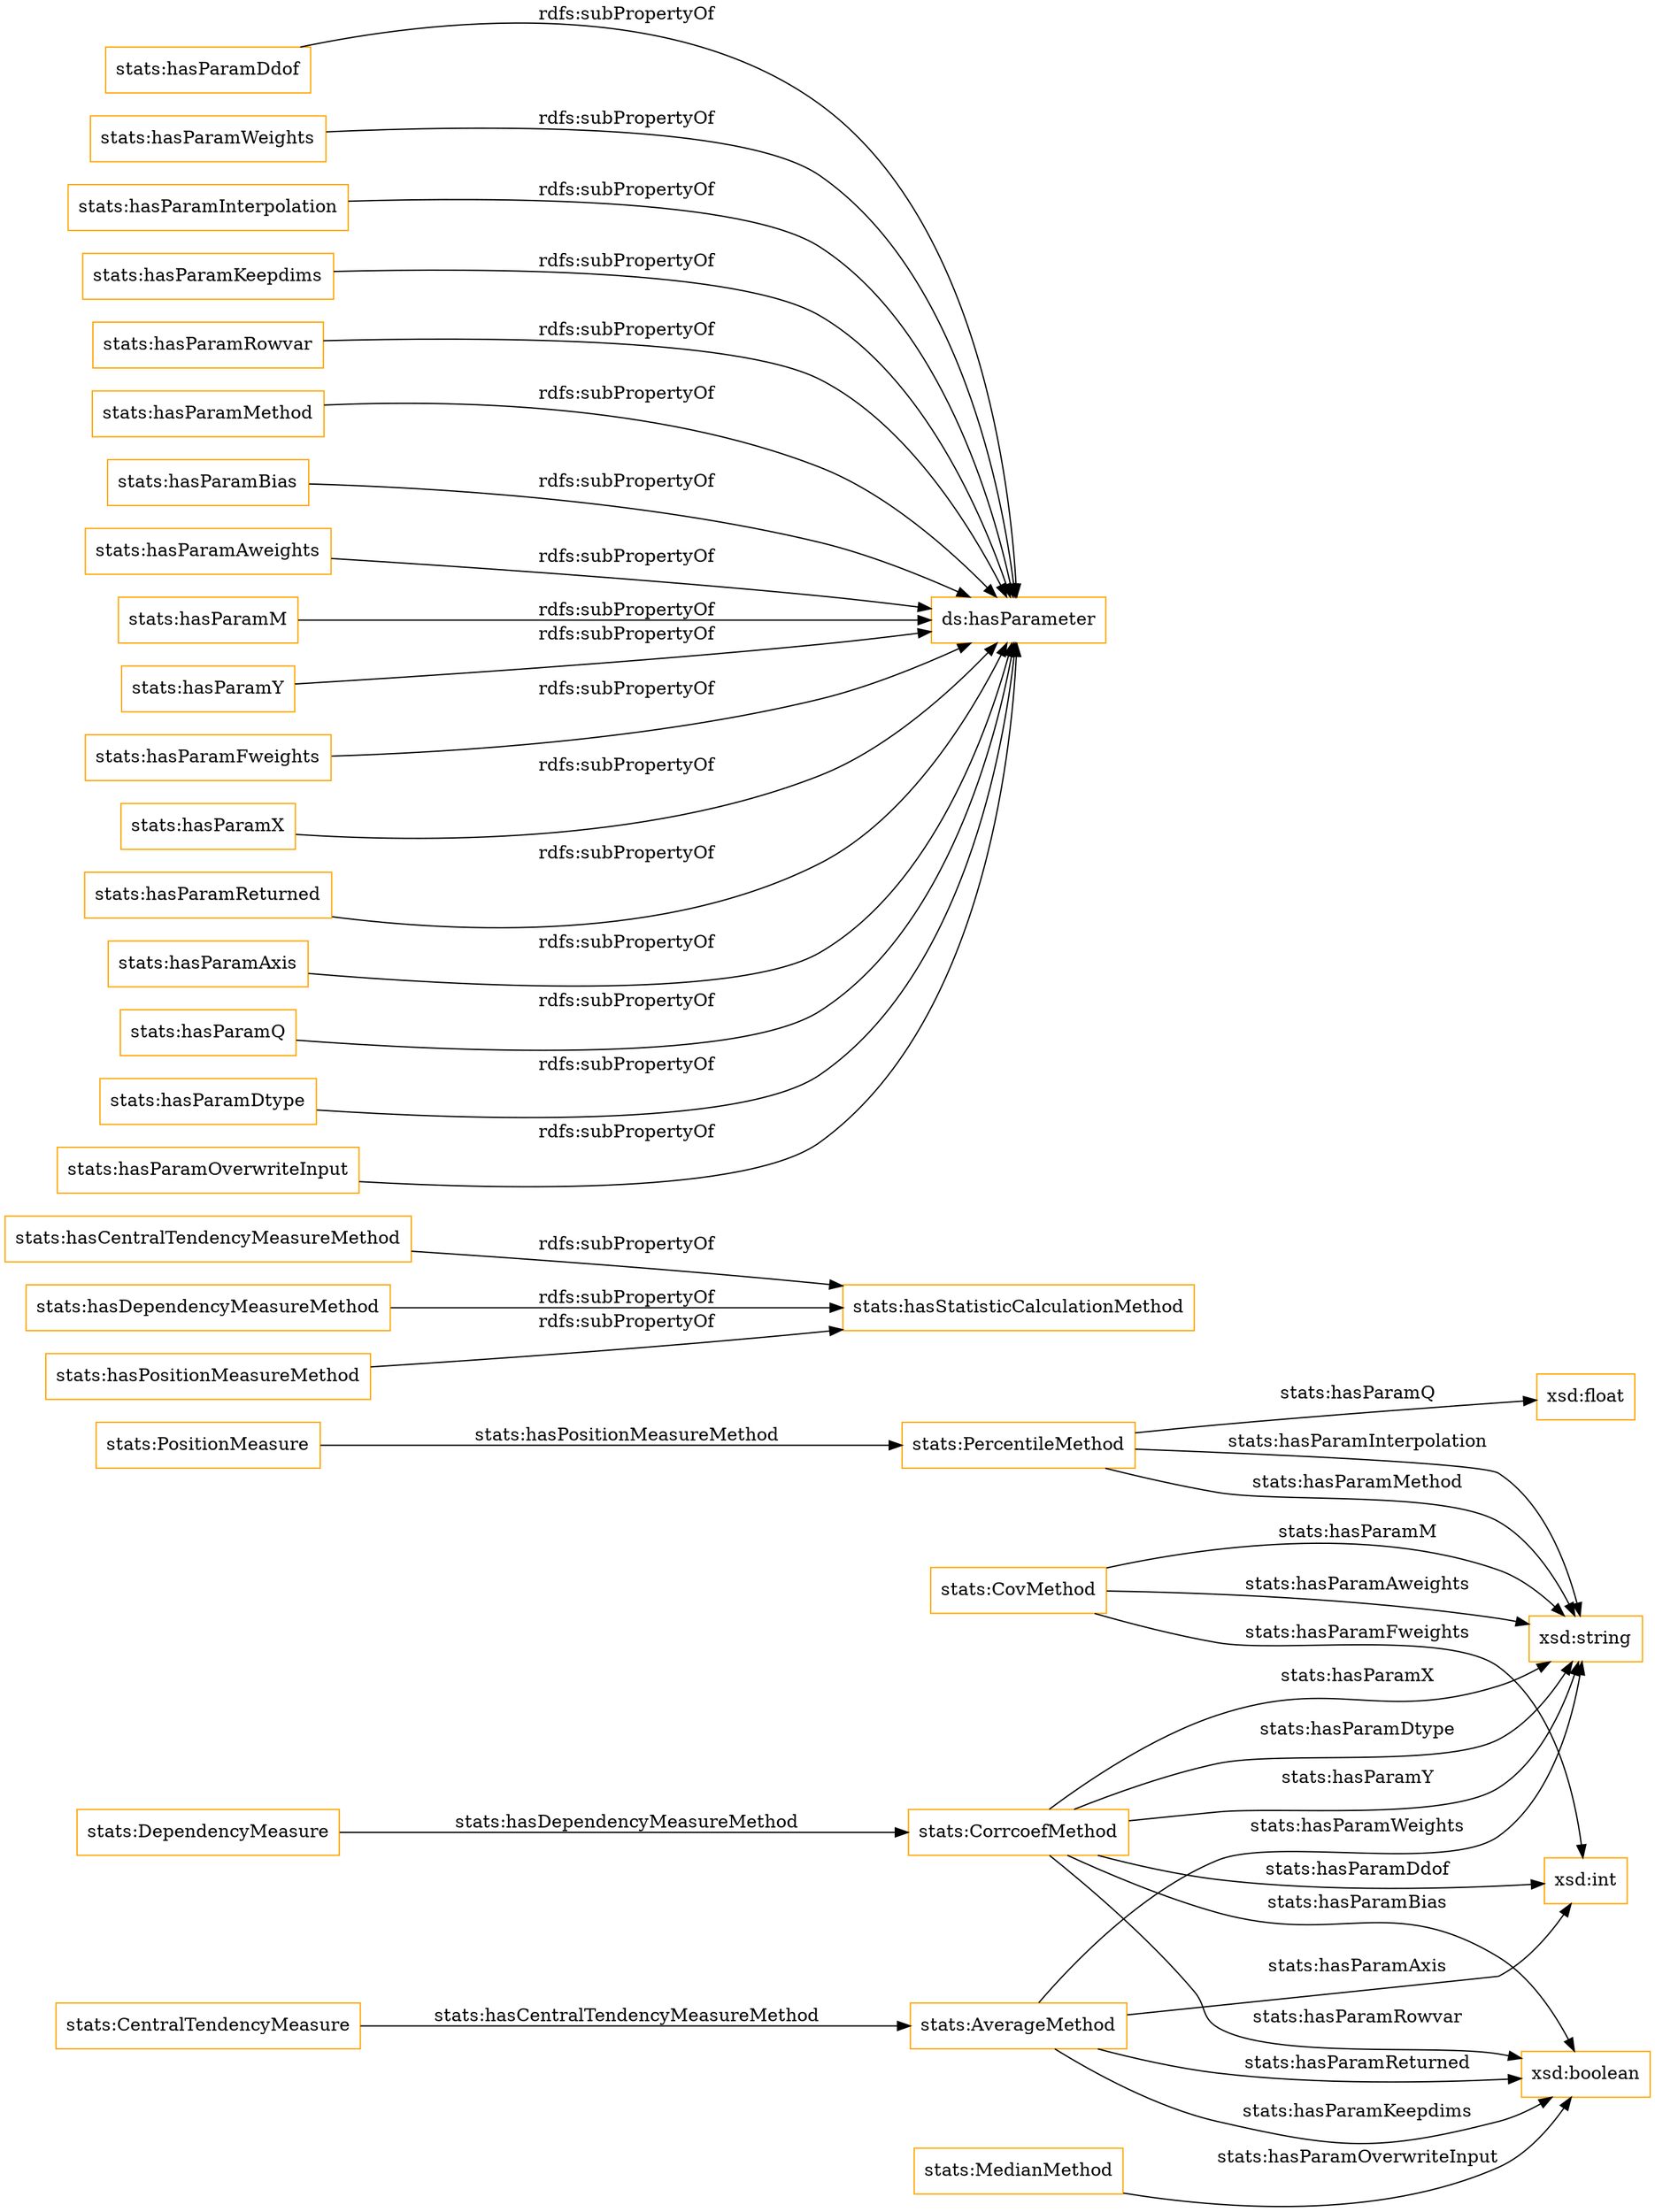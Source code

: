 digraph ar2dtool_diagram { 
rankdir=LR;
size="1501"
node [shape = rectangle, color="orange"]; "stats:CovMethod" "stats:PercentileMethod" "stats:CorrcoefMethod" "stats:AverageMethod" "stats:MedianMethod" ; /*classes style*/
	"stats:hasCentralTendencyMeasureMethod" -> "stats:hasStatisticCalculationMethod" [ label = "rdfs:subPropertyOf" ];
	"stats:hasDependencyMeasureMethod" -> "stats:hasStatisticCalculationMethod" [ label = "rdfs:subPropertyOf" ];
	"stats:hasParamDdof" -> "ds:hasParameter" [ label = "rdfs:subPropertyOf" ];
	"stats:hasParamWeights" -> "ds:hasParameter" [ label = "rdfs:subPropertyOf" ];
	"stats:hasPositionMeasureMethod" -> "stats:hasStatisticCalculationMethod" [ label = "rdfs:subPropertyOf" ];
	"stats:hasParamInterpolation" -> "ds:hasParameter" [ label = "rdfs:subPropertyOf" ];
	"stats:hasParamKeepdims" -> "ds:hasParameter" [ label = "rdfs:subPropertyOf" ];
	"stats:hasParamRowvar" -> "ds:hasParameter" [ label = "rdfs:subPropertyOf" ];
	"stats:hasParamMethod" -> "ds:hasParameter" [ label = "rdfs:subPropertyOf" ];
	"stats:hasParamBias" -> "ds:hasParameter" [ label = "rdfs:subPropertyOf" ];
	"stats:hasParamAweights" -> "ds:hasParameter" [ label = "rdfs:subPropertyOf" ];
	"stats:hasParamM" -> "ds:hasParameter" [ label = "rdfs:subPropertyOf" ];
	"stats:hasParamY" -> "ds:hasParameter" [ label = "rdfs:subPropertyOf" ];
	"stats:hasParamFweights" -> "ds:hasParameter" [ label = "rdfs:subPropertyOf" ];
	"stats:hasParamX" -> "ds:hasParameter" [ label = "rdfs:subPropertyOf" ];
	"stats:hasParamReturned" -> "ds:hasParameter" [ label = "rdfs:subPropertyOf" ];
	"stats:hasParamAxis" -> "ds:hasParameter" [ label = "rdfs:subPropertyOf" ];
	"stats:hasParamQ" -> "ds:hasParameter" [ label = "rdfs:subPropertyOf" ];
	"stats:hasParamDtype" -> "ds:hasParameter" [ label = "rdfs:subPropertyOf" ];
	"stats:hasParamOverwriteInput" -> "ds:hasParameter" [ label = "rdfs:subPropertyOf" ];
	"stats:CorrcoefMethod" -> "xsd:boolean" [ label = "stats:hasParamRowvar" ];
	"stats:CovMethod" -> "xsd:string" [ label = "stats:hasParamAweights" ];
	"stats:MedianMethod" -> "xsd:boolean" [ label = "stats:hasParamOverwriteInput" ];
	"stats:AverageMethod" -> "xsd:boolean" [ label = "stats:hasParamKeepdims" ];
	"stats:AverageMethod" -> "xsd:int" [ label = "stats:hasParamAxis" ];
	"stats:PositionMeasure" -> "stats:PercentileMethod" [ label = "stats:hasPositionMeasureMethod" ];
	"stats:CovMethod" -> "xsd:string" [ label = "stats:hasParamM" ];
	"stats:CovMethod" -> "xsd:int" [ label = "stats:hasParamFweights" ];
	"stats:PercentileMethod" -> "xsd:float" [ label = "stats:hasParamQ" ];
	"stats:PercentileMethod" -> "xsd:string" [ label = "stats:hasParamMethod" ];
	"stats:CorrcoefMethod" -> "xsd:string" [ label = "stats:hasParamX" ];
	"stats:CorrcoefMethod" -> "xsd:int" [ label = "stats:hasParamDdof" ];
	"stats:CorrcoefMethod" -> "xsd:boolean" [ label = "stats:hasParamBias" ];
	"stats:PercentileMethod" -> "xsd:string" [ label = "stats:hasParamInterpolation" ];
	"stats:CorrcoefMethod" -> "xsd:string" [ label = "stats:hasParamDtype" ];
	"stats:CentralTendencyMeasure" -> "stats:AverageMethod" [ label = "stats:hasCentralTendencyMeasureMethod" ];
	"stats:AverageMethod" -> "xsd:boolean" [ label = "stats:hasParamReturned" ];
	"stats:DependencyMeasure" -> "stats:CorrcoefMethod" [ label = "stats:hasDependencyMeasureMethod" ];
	"stats:CorrcoefMethod" -> "xsd:string" [ label = "stats:hasParamY" ];
	"stats:AverageMethod" -> "xsd:string" [ label = "stats:hasParamWeights" ];

}
